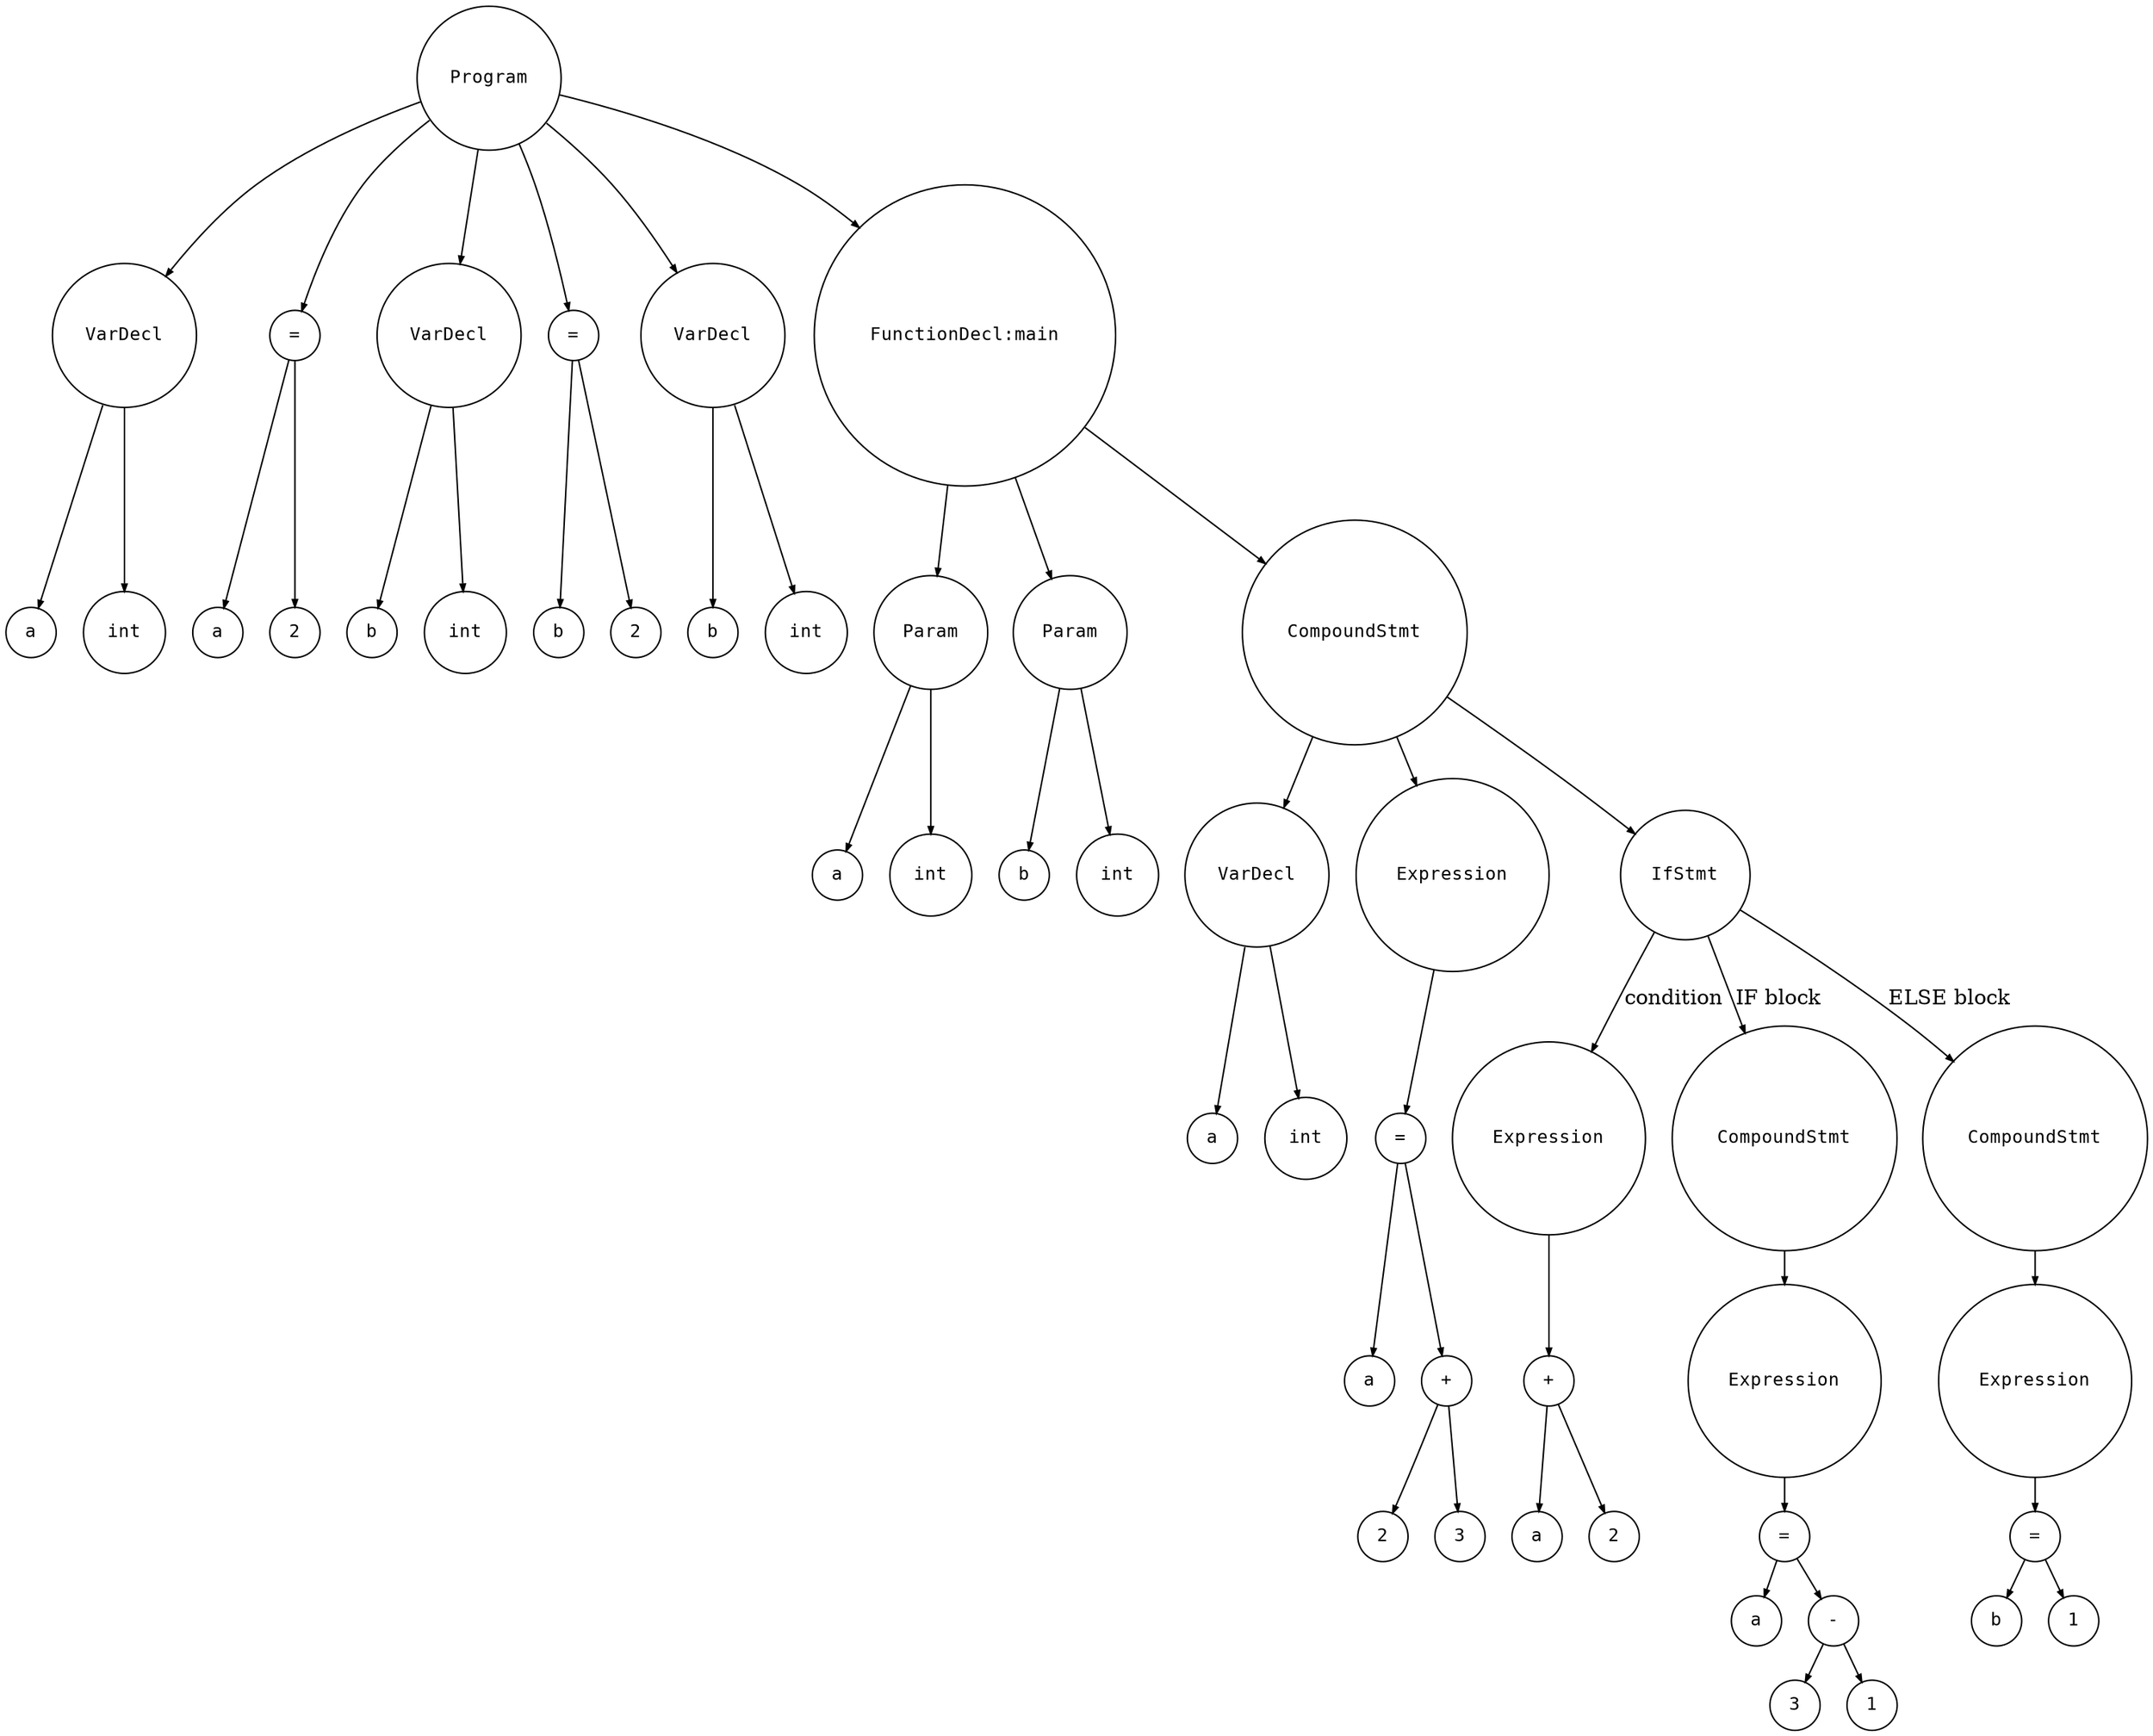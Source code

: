digraph astgraph {
  node [shape=circle, fontsize=12, fontname="Courier", height=.1];
  ranksep=.3;
  edge [arrowsize=.5]

  node1 [label="Program"]
  node2 [label="VarDecl"]
  node3 [label="a"]
  node2 -> node3
  node4 [label="int"]
  node2 -> node4
  node1 -> node2
  node5 [label="="]
  node6 [label="a"]
  node5 -> node6
  node7 [label="2"]
  node5 -> node7
  node1 -> node5
  node8 [label="VarDecl"]
  node9 [label="b"]
  node8 -> node9
  node10 [label="int"]
  node8 -> node10
  node1 -> node8
  node11 [label="="]
  node12 [label="b"]
  node11 -> node12
  node13 [label="2"]
  node11 -> node13
  node1 -> node11
  node14 [label="VarDecl"]
  node15 [label="b"]
  node14 -> node15
  node16 [label="int"]
  node14 -> node16
  node1 -> node14
  node17 [label="FunctionDecl:main"]
  node18 [label="Param"]
  node19 [label="a"]
  node18 -> node19
  node20 [label="int"]
  node18 -> node20
  node17 -> node18
  node21 [label="Param"]
  node22 [label="b"]
  node21 -> node22
  node23 [label="int"]
  node21 -> node23
  node17 -> node21
  node24 [label="CompoundStmt"]
  node25 [label="VarDecl"]
  node26 [label="a"]
  node25 -> node26
  node27 [label="int"]
  node25 -> node27
  node24 -> node25
  node28 [label="Expression"]
  node29 [label="="]
  node30 [label="a"]
  node29 -> node30
  node31 [label="+"]
  node32 [label="2"]
  node33 [label="3"]
  node31 -> node32
  node31 -> node33
  node29 -> node31
  node28 -> node29
  node24 -> node28
  node34 [label="IfStmt"]
  node35 [label="Expression"]
  node36 [label="+"]
  node37 [label="a"]
  node38 [label="2"]
  node36 -> node37
  node36 -> node38
  node35 -> node36
  node34 -> node35 [label="condition"]
  node39 [label="CompoundStmt"]
  node40 [label="Expression"]
  node41 [label="="]
  node42 [label="a"]
  node41 -> node42
  node43 [label="-"]
  node44 [label="3"]
  node45 [label="1"]
  node43 -> node44
  node43 -> node45
  node41 -> node43
  node40 -> node41
  node39 -> node40
  node34 -> node39 [label="IF block"]
  node46 [label="CompoundStmt"]
  node47 [label="Expression"]
  node48 [label="="]
  node49 [label="b"]
  node48 -> node49
  node50 [label="1"]
  node48 -> node50
  node47 -> node48
  node46 -> node47
  node34 -> node46 [label="ELSE block"]
  node24 -> node34
  node17 -> node24
  node1 -> node17
}
